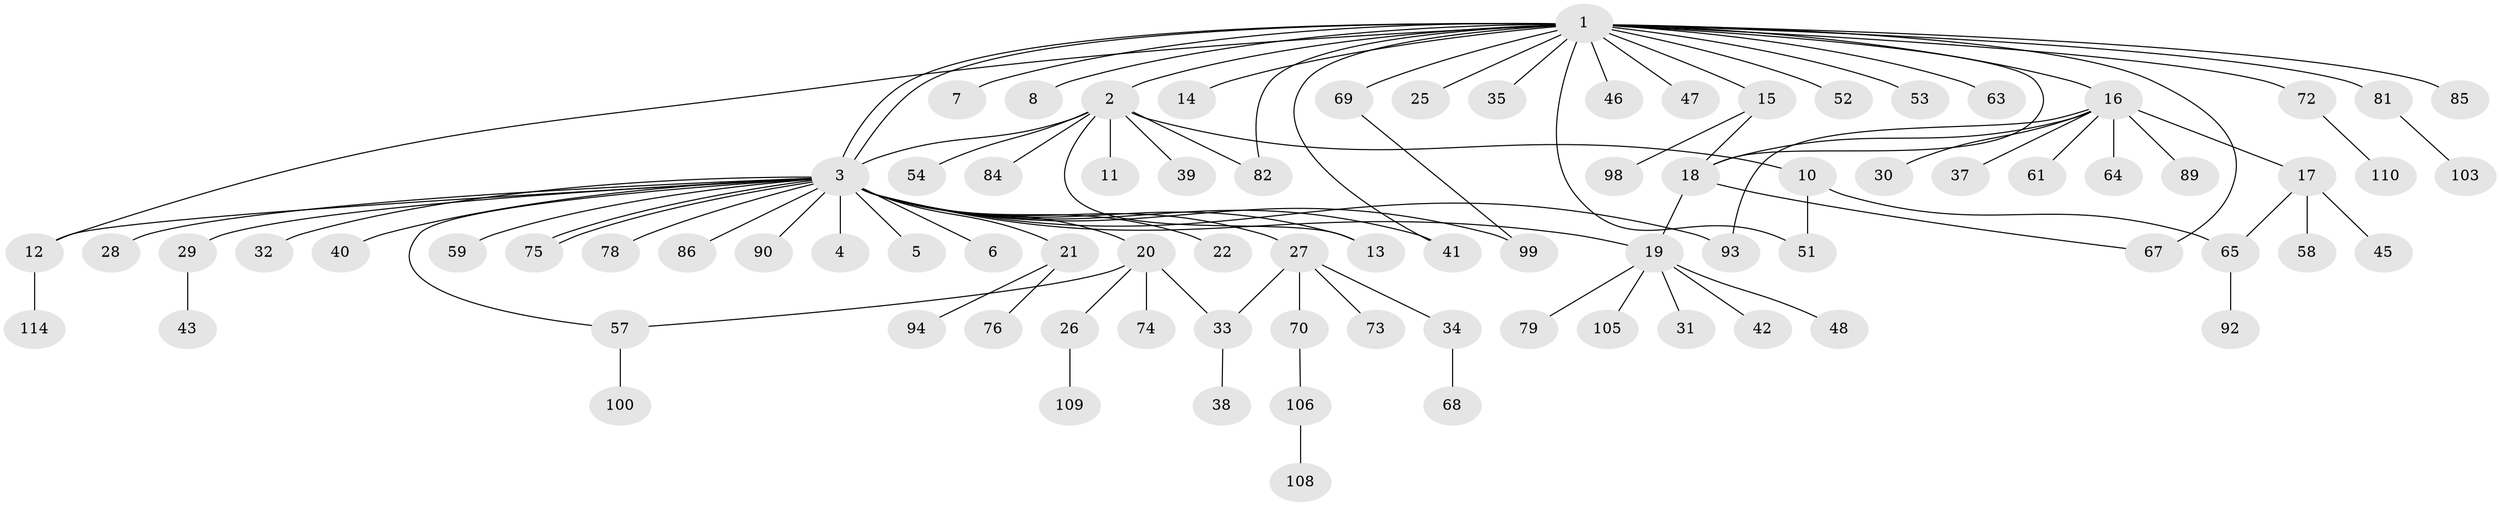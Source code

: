 // original degree distribution, {27: 0.008771929824561403, 10: 0.017543859649122806, 26: 0.008771929824561403, 1: 0.5614035087719298, 3: 0.10526315789473684, 4: 0.043859649122807015, 2: 0.22807017543859648, 5: 0.017543859649122806, 7: 0.008771929824561403}
// Generated by graph-tools (version 1.1) at 2025/41/03/06/25 10:41:47]
// undirected, 85 vertices, 101 edges
graph export_dot {
graph [start="1"]
  node [color=gray90,style=filled];
  1 [super="+87"];
  2 [super="+60"];
  3 [super="+9"];
  4;
  5;
  6;
  7;
  8;
  10 [super="+97"];
  11 [super="+23"];
  12;
  13 [super="+88"];
  14;
  15 [super="+36"];
  16 [super="+112"];
  17 [super="+50"];
  18 [super="+56"];
  19 [super="+44"];
  20 [super="+24"];
  21 [super="+55"];
  22;
  25;
  26 [super="+111"];
  27 [super="+49"];
  28;
  29;
  30;
  31;
  32;
  33 [super="+102"];
  34;
  35 [super="+113"];
  37;
  38;
  39;
  40;
  41 [super="+62"];
  42;
  43;
  45 [super="+107"];
  46;
  47;
  48;
  51 [super="+91"];
  52;
  53;
  54;
  57;
  58;
  59 [super="+66"];
  61;
  63;
  64;
  65 [super="+95"];
  67 [super="+71"];
  68;
  69 [super="+80"];
  70 [super="+83"];
  72;
  73;
  74;
  75;
  76 [super="+77"];
  78;
  79;
  81 [super="+96"];
  82 [super="+101"];
  84;
  85;
  86;
  89;
  90;
  92;
  93;
  94;
  98;
  99 [super="+104"];
  100;
  103;
  105;
  106;
  108;
  109;
  110;
  114;
  1 -- 2;
  1 -- 3;
  1 -- 3;
  1 -- 7;
  1 -- 8;
  1 -- 12;
  1 -- 14;
  1 -- 15;
  1 -- 16;
  1 -- 18;
  1 -- 25;
  1 -- 35;
  1 -- 46;
  1 -- 47;
  1 -- 51;
  1 -- 52;
  1 -- 53;
  1 -- 63;
  1 -- 67 [weight=2];
  1 -- 69;
  1 -- 72;
  1 -- 81;
  1 -- 82;
  1 -- 85;
  1 -- 41;
  2 -- 3;
  2 -- 10;
  2 -- 11;
  2 -- 39;
  2 -- 54;
  2 -- 82;
  2 -- 84;
  2 -- 13;
  3 -- 4;
  3 -- 5;
  3 -- 6;
  3 -- 12;
  3 -- 19;
  3 -- 20;
  3 -- 21;
  3 -- 22;
  3 -- 27;
  3 -- 28;
  3 -- 29;
  3 -- 32;
  3 -- 41;
  3 -- 57;
  3 -- 59;
  3 -- 75;
  3 -- 75;
  3 -- 78;
  3 -- 86;
  3 -- 90;
  3 -- 93;
  3 -- 99;
  3 -- 40;
  3 -- 13;
  10 -- 65;
  10 -- 51;
  12 -- 114;
  15 -- 98;
  15 -- 18;
  16 -- 17;
  16 -- 30;
  16 -- 37;
  16 -- 61;
  16 -- 64;
  16 -- 89;
  16 -- 93;
  16 -- 18;
  17 -- 45;
  17 -- 58;
  17 -- 65;
  18 -- 19;
  18 -- 67;
  19 -- 31;
  19 -- 42;
  19 -- 48;
  19 -- 105;
  19 -- 79;
  20 -- 33;
  20 -- 57;
  20 -- 26;
  20 -- 74;
  21 -- 76;
  21 -- 94;
  26 -- 109;
  27 -- 34;
  27 -- 70;
  27 -- 73;
  27 -- 33;
  29 -- 43;
  33 -- 38;
  34 -- 68;
  57 -- 100;
  65 -- 92;
  69 -- 99;
  70 -- 106;
  72 -- 110;
  81 -- 103;
  106 -- 108;
}
